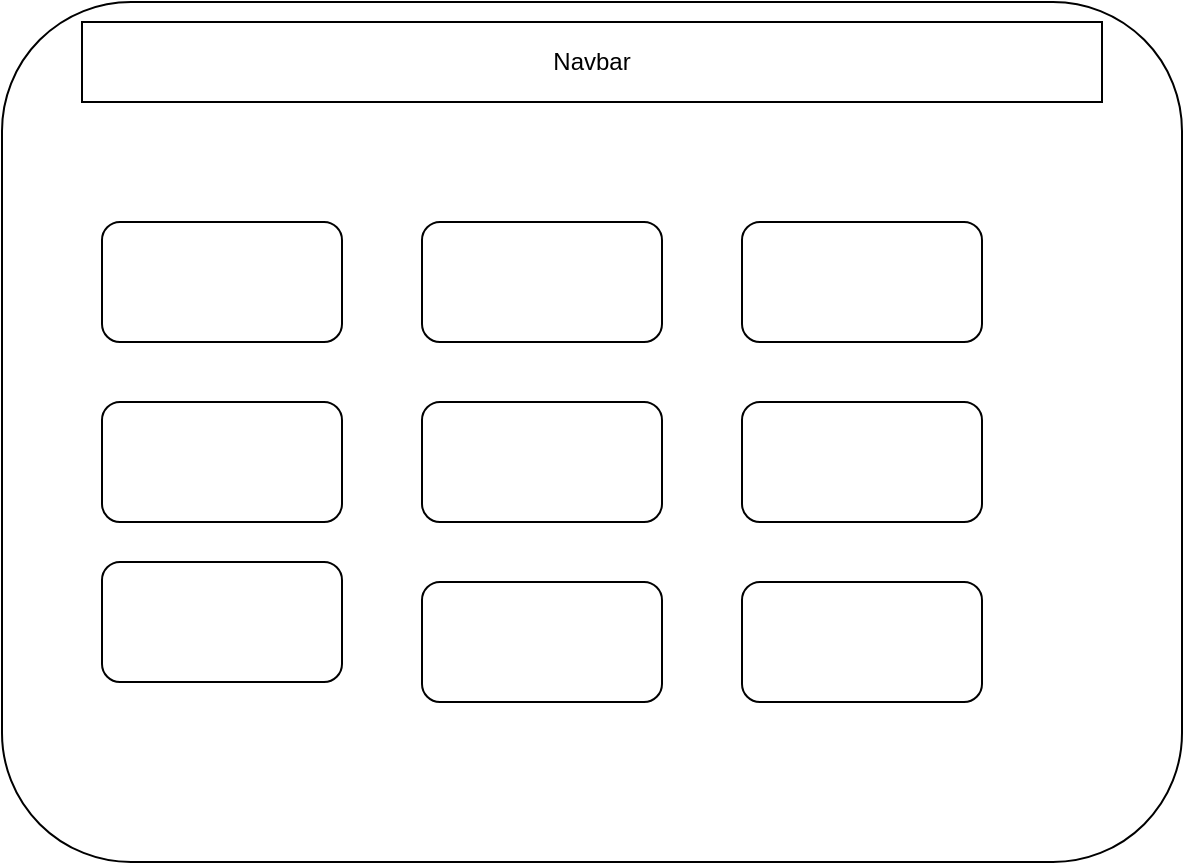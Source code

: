 <mxfile>
    <diagram id="tl-eLokf1fOqPz7mV1tT" name="Page-1">
        <mxGraphModel dx="666" dy="502" grid="1" gridSize="10" guides="1" tooltips="1" connect="1" arrows="1" fold="1" page="1" pageScale="1" pageWidth="850" pageHeight="1100" math="0" shadow="0">
            <root>
                <mxCell id="0"/>
                <mxCell id="1" parent="0"/>
                <mxCell id="2" value="" style="rounded=1;whiteSpace=wrap;html=1;" vertex="1" parent="1">
                    <mxGeometry x="50" y="20" width="590" height="430" as="geometry"/>
                </mxCell>
                <mxCell id="3" value="Navbar" style="rounded=0;whiteSpace=wrap;html=1;" vertex="1" parent="1">
                    <mxGeometry x="90" y="30" width="510" height="40" as="geometry"/>
                </mxCell>
                <mxCell id="5" value="" style="rounded=1;whiteSpace=wrap;html=1;" vertex="1" parent="1">
                    <mxGeometry x="100" y="130" width="120" height="60" as="geometry"/>
                </mxCell>
                <mxCell id="6" value="" style="rounded=1;whiteSpace=wrap;html=1;" vertex="1" parent="1">
                    <mxGeometry x="260" y="130" width="120" height="60" as="geometry"/>
                </mxCell>
                <mxCell id="7" value="" style="rounded=1;whiteSpace=wrap;html=1;" vertex="1" parent="1">
                    <mxGeometry x="420" y="130" width="120" height="60" as="geometry"/>
                </mxCell>
                <mxCell id="8" value="" style="rounded=1;whiteSpace=wrap;html=1;" vertex="1" parent="1">
                    <mxGeometry x="100" y="220" width="120" height="60" as="geometry"/>
                </mxCell>
                <mxCell id="9" value="" style="rounded=1;whiteSpace=wrap;html=1;" vertex="1" parent="1">
                    <mxGeometry x="260" y="220" width="120" height="60" as="geometry"/>
                </mxCell>
                <mxCell id="10" value="" style="rounded=1;whiteSpace=wrap;html=1;" vertex="1" parent="1">
                    <mxGeometry x="420" y="220" width="120" height="60" as="geometry"/>
                </mxCell>
                <mxCell id="11" value="" style="rounded=1;whiteSpace=wrap;html=1;" vertex="1" parent="1">
                    <mxGeometry x="100" y="300" width="120" height="60" as="geometry"/>
                </mxCell>
                <mxCell id="12" value="" style="rounded=1;whiteSpace=wrap;html=1;" vertex="1" parent="1">
                    <mxGeometry x="260" y="310" width="120" height="60" as="geometry"/>
                </mxCell>
                <mxCell id="13" value="" style="rounded=1;whiteSpace=wrap;html=1;" vertex="1" parent="1">
                    <mxGeometry x="420" y="310" width="120" height="60" as="geometry"/>
                </mxCell>
            </root>
        </mxGraphModel>
    </diagram>
</mxfile>